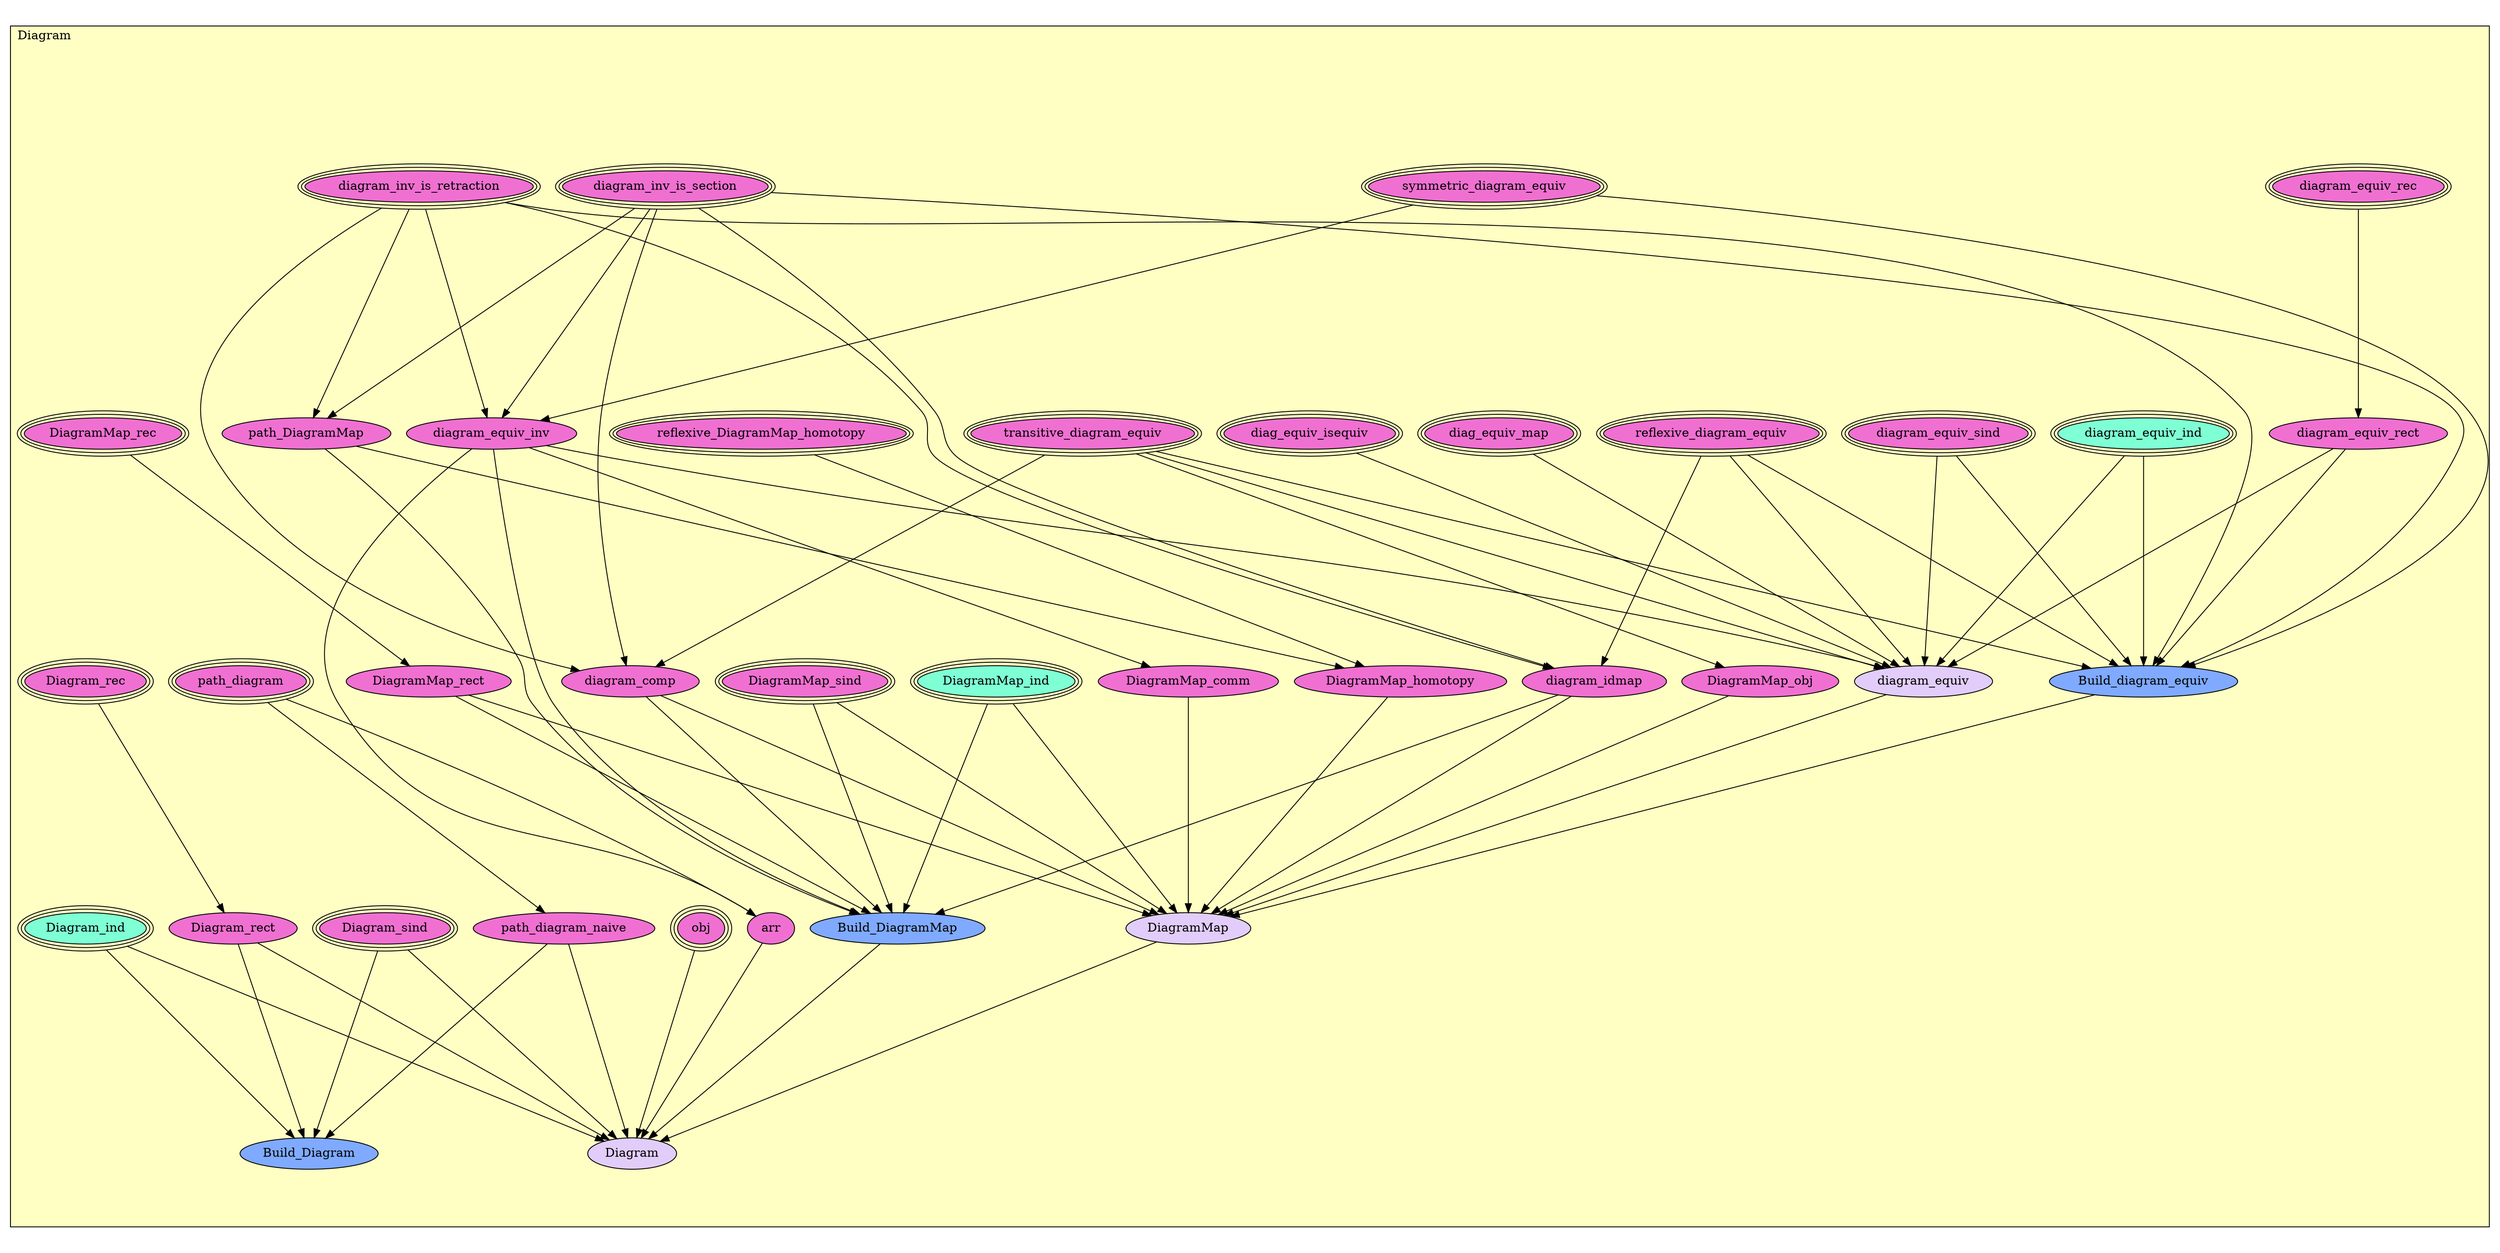 digraph HoTT_Diagrams_Diagram {
  graph [ratio=0.5]
  node [style=filled]
Diagram_transitive_diagram_equiv [label="transitive_diagram_equiv", URL=<Diagram.html#transitive_diagram_equiv>, peripheries=3, fillcolor="#F070D1"] ;
Diagram_symmetric_diagram_equiv [label="symmetric_diagram_equiv", URL=<Diagram.html#symmetric_diagram_equiv>, peripheries=3, fillcolor="#F070D1"] ;
Diagram_reflexive_diagram_equiv [label="reflexive_diagram_equiv", URL=<Diagram.html#reflexive_diagram_equiv>, peripheries=3, fillcolor="#F070D1"] ;
Diagram_diagram_inv_is_retraction [label="diagram_inv_is_retraction", URL=<Diagram.html#diagram_inv_is_retraction>, peripheries=3, fillcolor="#F070D1"] ;
Diagram_diagram_inv_is_section [label="diagram_inv_is_section", URL=<Diagram.html#diagram_inv_is_section>, peripheries=3, fillcolor="#F070D1"] ;
Diagram_diagram_equiv_inv [label="diagram_equiv_inv", URL=<Diagram.html#diagram_equiv_inv>, fillcolor="#F070D1"] ;
Diagram_diag_equiv_isequiv [label="diag_equiv_isequiv", URL=<Diagram.html#diag_equiv_isequiv>, peripheries=3, fillcolor="#F070D1"] ;
Diagram_diag_equiv_map [label="diag_equiv_map", URL=<Diagram.html#diag_equiv_map>, peripheries=3, fillcolor="#F070D1"] ;
Diagram_diagram_equiv_sind [label="diagram_equiv_sind", URL=<Diagram.html#diagram_equiv_sind>, peripheries=3, fillcolor="#F070D1"] ;
Diagram_diagram_equiv_rec [label="diagram_equiv_rec", URL=<Diagram.html#diagram_equiv_rec>, peripheries=3, fillcolor="#F070D1"] ;
Diagram_diagram_equiv_ind [label="diagram_equiv_ind", URL=<Diagram.html#diagram_equiv_ind>, peripheries=3, fillcolor="#7FFFD4"] ;
Diagram_diagram_equiv_rect [label="diagram_equiv_rect", URL=<Diagram.html#diagram_equiv_rect>, fillcolor="#F070D1"] ;
Diagram_Build_diagram_equiv [label="Build_diagram_equiv", URL=<Diagram.html#Build_diagram_equiv>, fillcolor="#7FAAFF"] ;
Diagram_diagram_equiv [label="diagram_equiv", URL=<Diagram.html#diagram_equiv>, fillcolor="#E2CDFA"] ;
Diagram_diagram_comp [label="diagram_comp", URL=<Diagram.html#diagram_comp>, fillcolor="#F070D1"] ;
Diagram_diagram_idmap [label="diagram_idmap", URL=<Diagram.html#diagram_idmap>, fillcolor="#F070D1"] ;
Diagram_path_DiagramMap [label="path_DiagramMap", URL=<Diagram.html#path_DiagramMap>, fillcolor="#F070D1"] ;
Diagram_reflexive_DiagramMap_homotopy [label="reflexive_DiagramMap_homotopy", URL=<Diagram.html#reflexive_DiagramMap_homotopy>, peripheries=3, fillcolor="#F070D1"] ;
Diagram_DiagramMap_homotopy [label="DiagramMap_homotopy", URL=<Diagram.html#DiagramMap_homotopy>, fillcolor="#F070D1"] ;
Diagram_DiagramMap_comm [label="DiagramMap_comm", URL=<Diagram.html#DiagramMap_comm>, fillcolor="#F070D1"] ;
Diagram_DiagramMap_obj [label="DiagramMap_obj", URL=<Diagram.html#DiagramMap_obj>, fillcolor="#F070D1"] ;
Diagram_DiagramMap_sind [label="DiagramMap_sind", URL=<Diagram.html#DiagramMap_sind>, peripheries=3, fillcolor="#F070D1"] ;
Diagram_DiagramMap_rec [label="DiagramMap_rec", URL=<Diagram.html#DiagramMap_rec>, peripheries=3, fillcolor="#F070D1"] ;
Diagram_DiagramMap_ind [label="DiagramMap_ind", URL=<Diagram.html#DiagramMap_ind>, peripheries=3, fillcolor="#7FFFD4"] ;
Diagram_DiagramMap_rect [label="DiagramMap_rect", URL=<Diagram.html#DiagramMap_rect>, fillcolor="#F070D1"] ;
Diagram_Build_DiagramMap [label="Build_DiagramMap", URL=<Diagram.html#Build_DiagramMap>, fillcolor="#7FAAFF"] ;
Diagram_DiagramMap [label="DiagramMap", URL=<Diagram.html#DiagramMap>, fillcolor="#E2CDFA"] ;
Diagram_path_diagram [label="path_diagram", URL=<Diagram.html#path_diagram>, peripheries=3, fillcolor="#F070D1"] ;
Diagram_path_diagram_naive [label="path_diagram_naive", URL=<Diagram.html#path_diagram_naive>, fillcolor="#F070D1"] ;
Diagram_arr [label="arr", URL=<Diagram.html#arr>, fillcolor="#F070D1"] ;
Diagram_obj [label="obj", URL=<Diagram.html#obj>, peripheries=3, fillcolor="#F070D1"] ;
Diagram_Diagram_sind [label="Diagram_sind", URL=<Diagram.html#Diagram_sind>, peripheries=3, fillcolor="#F070D1"] ;
Diagram_Diagram_rec [label="Diagram_rec", URL=<Diagram.html#Diagram_rec>, peripheries=3, fillcolor="#F070D1"] ;
Diagram_Diagram_ind [label="Diagram_ind", URL=<Diagram.html#Diagram_ind>, peripheries=3, fillcolor="#7FFFD4"] ;
Diagram_Diagram_rect [label="Diagram_rect", URL=<Diagram.html#Diagram_rect>, fillcolor="#F070D1"] ;
Diagram_Build_Diagram [label="Build_Diagram", URL=<Diagram.html#Build_Diagram>, fillcolor="#7FAAFF"] ;
Diagram_Diagram [label="Diagram", URL=<Diagram.html#Diagram>, fillcolor="#E2CDFA"] ;
  Diagram_transitive_diagram_equiv -> Diagram_Build_diagram_equiv [] ;
  Diagram_transitive_diagram_equiv -> Diagram_diagram_equiv [] ;
  Diagram_transitive_diagram_equiv -> Diagram_diagram_comp [] ;
  Diagram_transitive_diagram_equiv -> Diagram_DiagramMap_obj [] ;
  Diagram_symmetric_diagram_equiv -> Diagram_diagram_equiv_inv [] ;
  Diagram_symmetric_diagram_equiv -> Diagram_Build_diagram_equiv [] ;
  Diagram_reflexive_diagram_equiv -> Diagram_Build_diagram_equiv [] ;
  Diagram_reflexive_diagram_equiv -> Diagram_diagram_equiv [] ;
  Diagram_reflexive_diagram_equiv -> Diagram_diagram_idmap [] ;
  Diagram_diagram_inv_is_retraction -> Diagram_diagram_equiv_inv [] ;
  Diagram_diagram_inv_is_retraction -> Diagram_Build_diagram_equiv [] ;
  Diagram_diagram_inv_is_retraction -> Diagram_diagram_comp [] ;
  Diagram_diagram_inv_is_retraction -> Diagram_diagram_idmap [] ;
  Diagram_diagram_inv_is_retraction -> Diagram_path_DiagramMap [] ;
  Diagram_diagram_inv_is_section -> Diagram_diagram_equiv_inv [] ;
  Diagram_diagram_inv_is_section -> Diagram_Build_diagram_equiv [] ;
  Diagram_diagram_inv_is_section -> Diagram_diagram_comp [] ;
  Diagram_diagram_inv_is_section -> Diagram_diagram_idmap [] ;
  Diagram_diagram_inv_is_section -> Diagram_path_DiagramMap [] ;
  Diagram_diagram_equiv_inv -> Diagram_diagram_equiv [] ;
  Diagram_diagram_equiv_inv -> Diagram_DiagramMap_comm [] ;
  Diagram_diagram_equiv_inv -> Diagram_Build_DiagramMap [] ;
  Diagram_diagram_equiv_inv -> Diagram_arr [] ;
  Diagram_diag_equiv_isequiv -> Diagram_diagram_equiv [] ;
  Diagram_diag_equiv_map -> Diagram_diagram_equiv [] ;
  Diagram_diagram_equiv_sind -> Diagram_Build_diagram_equiv [] ;
  Diagram_diagram_equiv_sind -> Diagram_diagram_equiv [] ;
  Diagram_diagram_equiv_rec -> Diagram_diagram_equiv_rect [] ;
  Diagram_diagram_equiv_ind -> Diagram_Build_diagram_equiv [] ;
  Diagram_diagram_equiv_ind -> Diagram_diagram_equiv [] ;
  Diagram_diagram_equiv_rect -> Diagram_Build_diagram_equiv [] ;
  Diagram_diagram_equiv_rect -> Diagram_diagram_equiv [] ;
  Diagram_Build_diagram_equiv -> Diagram_DiagramMap [] ;
  Diagram_diagram_equiv -> Diagram_DiagramMap [] ;
  Diagram_diagram_comp -> Diagram_Build_DiagramMap [] ;
  Diagram_diagram_comp -> Diagram_DiagramMap [] ;
  Diagram_diagram_idmap -> Diagram_Build_DiagramMap [] ;
  Diagram_diagram_idmap -> Diagram_DiagramMap [] ;
  Diagram_path_DiagramMap -> Diagram_DiagramMap_homotopy [] ;
  Diagram_path_DiagramMap -> Diagram_Build_DiagramMap [] ;
  Diagram_reflexive_DiagramMap_homotopy -> Diagram_DiagramMap_homotopy [] ;
  Diagram_DiagramMap_homotopy -> Diagram_DiagramMap [] ;
  Diagram_DiagramMap_comm -> Diagram_DiagramMap [] ;
  Diagram_DiagramMap_obj -> Diagram_DiagramMap [] ;
  Diagram_DiagramMap_sind -> Diagram_Build_DiagramMap [] ;
  Diagram_DiagramMap_sind -> Diagram_DiagramMap [] ;
  Diagram_DiagramMap_rec -> Diagram_DiagramMap_rect [] ;
  Diagram_DiagramMap_ind -> Diagram_Build_DiagramMap [] ;
  Diagram_DiagramMap_ind -> Diagram_DiagramMap [] ;
  Diagram_DiagramMap_rect -> Diagram_Build_DiagramMap [] ;
  Diagram_DiagramMap_rect -> Diagram_DiagramMap [] ;
  Diagram_Build_DiagramMap -> Diagram_Diagram [] ;
  Diagram_DiagramMap -> Diagram_Diagram [] ;
  Diagram_path_diagram -> Diagram_path_diagram_naive [] ;
  Diagram_path_diagram -> Diagram_arr [] ;
  Diagram_path_diagram_naive -> Diagram_Build_Diagram [] ;
  Diagram_path_diagram_naive -> Diagram_Diagram [] ;
  Diagram_arr -> Diagram_Diagram [] ;
  Diagram_obj -> Diagram_Diagram [] ;
  Diagram_Diagram_sind -> Diagram_Build_Diagram [] ;
  Diagram_Diagram_sind -> Diagram_Diagram [] ;
  Diagram_Diagram_rec -> Diagram_Diagram_rect [] ;
  Diagram_Diagram_ind -> Diagram_Build_Diagram [] ;
  Diagram_Diagram_ind -> Diagram_Diagram [] ;
  Diagram_Diagram_rect -> Diagram_Build_Diagram [] ;
  Diagram_Diagram_rect -> Diagram_Diagram [] ;
subgraph cluster_Diagram { label="Diagram"; fillcolor="#FFFFC3"; labeljust=l; style=filled 
Diagram_Diagram; Diagram_Build_Diagram; Diagram_Diagram_rect; Diagram_Diagram_ind; Diagram_Diagram_rec; Diagram_Diagram_sind; Diagram_obj; Diagram_arr; Diagram_path_diagram_naive; Diagram_path_diagram; Diagram_DiagramMap; Diagram_Build_DiagramMap; Diagram_DiagramMap_rect; Diagram_DiagramMap_ind; Diagram_DiagramMap_rec; Diagram_DiagramMap_sind; Diagram_DiagramMap_obj; Diagram_DiagramMap_comm; Diagram_DiagramMap_homotopy; Diagram_reflexive_DiagramMap_homotopy; Diagram_path_DiagramMap; Diagram_diagram_idmap; Diagram_diagram_comp; Diagram_diagram_equiv; Diagram_Build_diagram_equiv; Diagram_diagram_equiv_rect; Diagram_diagram_equiv_ind; Diagram_diagram_equiv_rec; Diagram_diagram_equiv_sind; Diagram_diag_equiv_map; Diagram_diag_equiv_isequiv; Diagram_diagram_equiv_inv; Diagram_diagram_inv_is_section; Diagram_diagram_inv_is_retraction; Diagram_reflexive_diagram_equiv; Diagram_symmetric_diagram_equiv; Diagram_transitive_diagram_equiv; };
} /* END */
